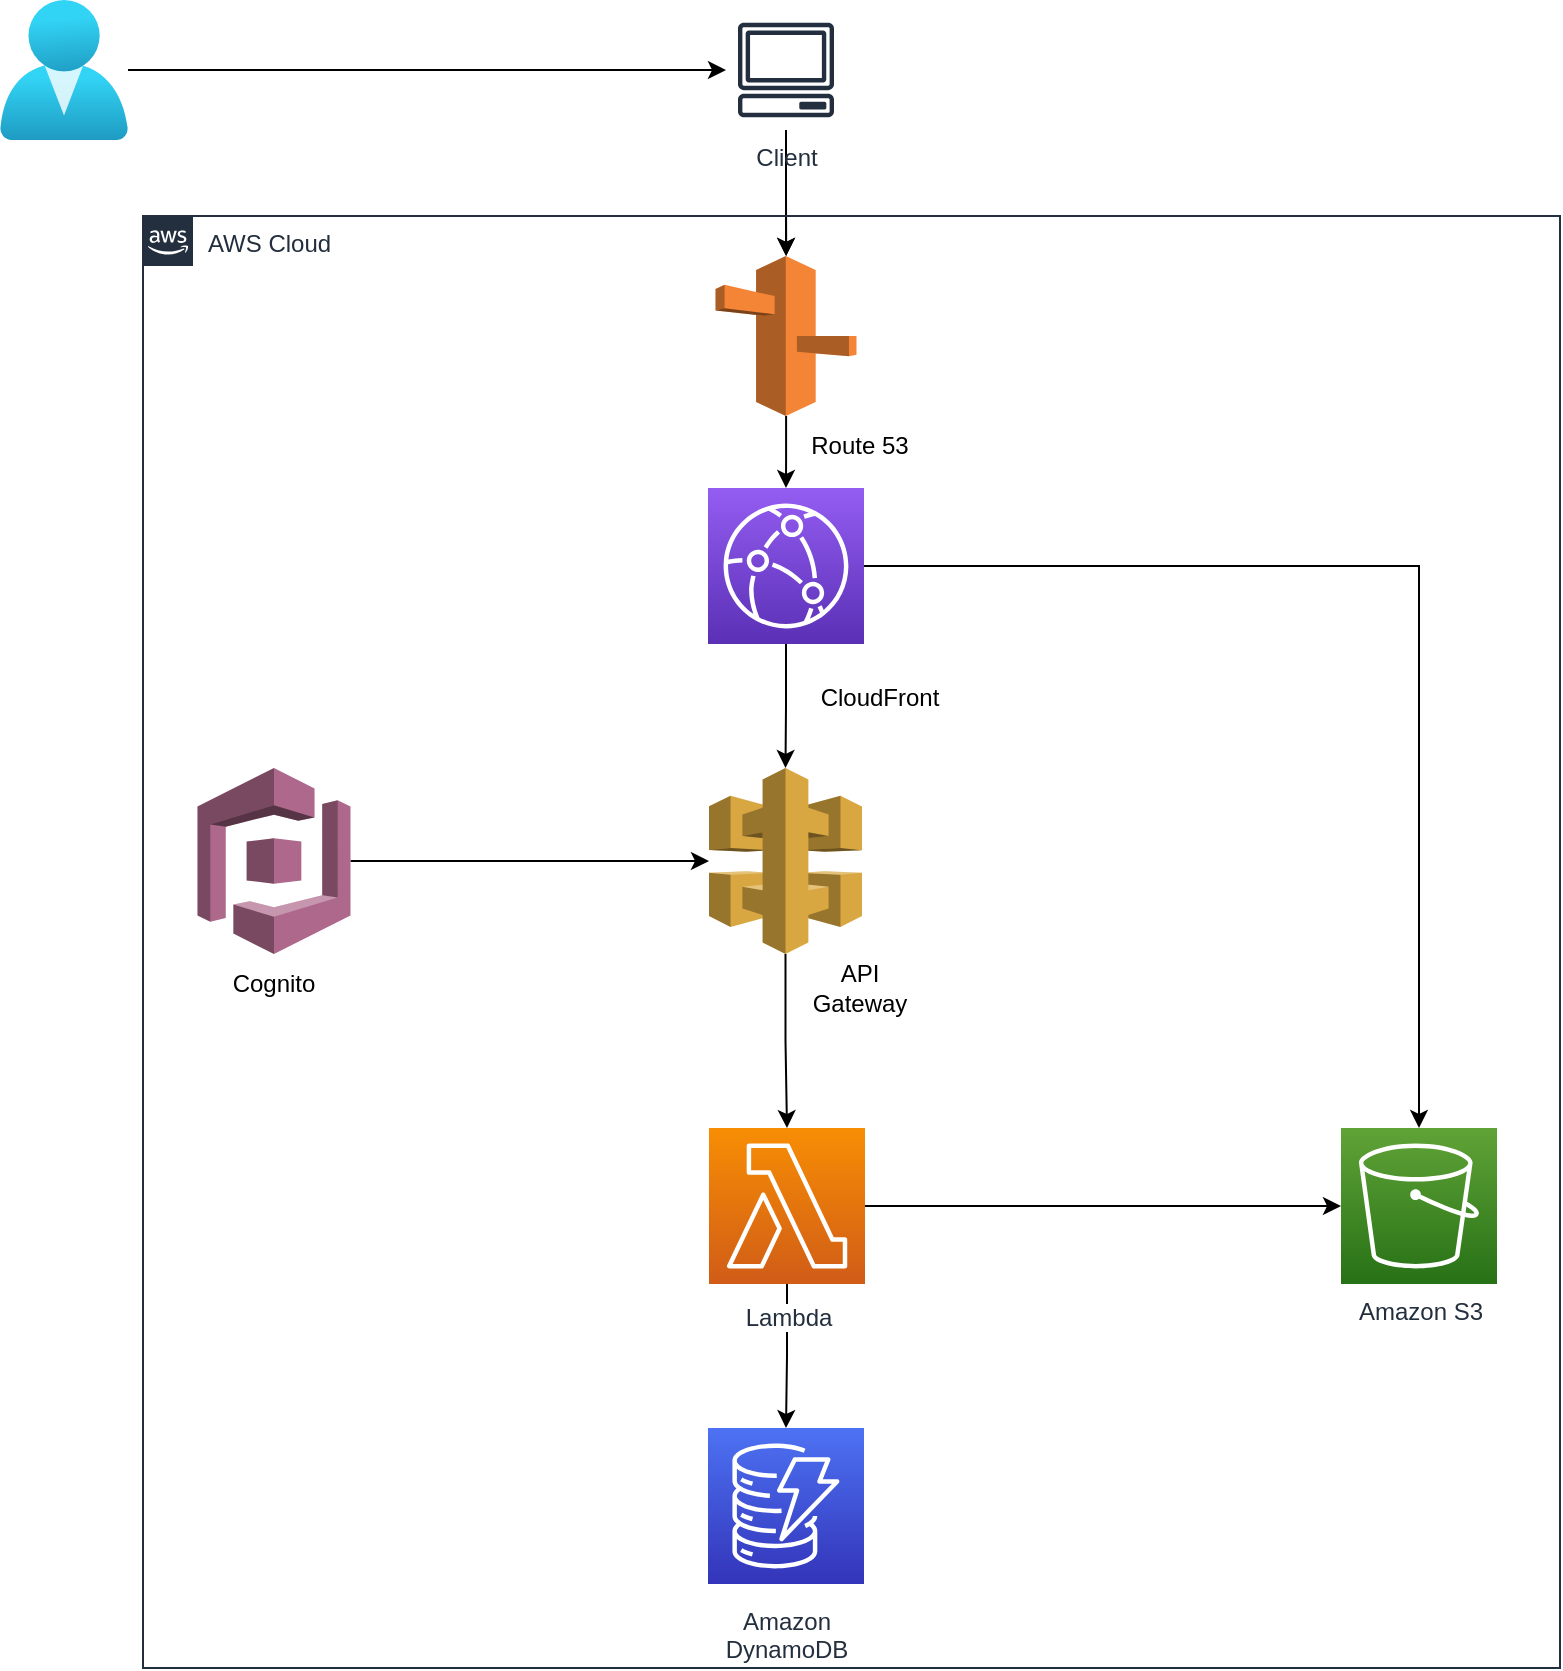 <mxfile version="18.1.3" type="device"><diagram id="LpzIf6L_OETZuKXt-qVQ" name="Page-1"><mxGraphModel dx="1422" dy="705" grid="1" gridSize="10" guides="1" tooltips="1" connect="1" arrows="1" fold="1" page="1" pageScale="1" pageWidth="1654" pageHeight="1169" math="0" shadow="0"><root><mxCell id="0"/><mxCell id="1" parent="0"/><mxCell id="IWG1yIaaiywOsvaxGyw2-16" style="edgeStyle=orthogonalEdgeStyle;rounded=0;orthogonalLoop=1;jettySize=auto;html=1;" edge="1" parent="1" source="IWG1yIaaiywOsvaxGyw2-1" target="IWG1yIaaiywOsvaxGyw2-2"><mxGeometry relative="1" as="geometry"/></mxCell><mxCell id="IWG1yIaaiywOsvaxGyw2-1" value="" style="aspect=fixed;html=1;points=[];align=center;image;fontSize=12;image=img/lib/azure2/identity/Users.svg;" parent="1" vertex="1"><mxGeometry x="50" y="76" width="64" height="70" as="geometry"/></mxCell><mxCell id="TKu-e_EhJjs0Rnki6z0d-13" style="edgeStyle=orthogonalEdgeStyle;rounded=0;orthogonalLoop=1;jettySize=auto;html=1;" edge="1" parent="1" source="IWG1yIaaiywOsvaxGyw2-2" target="TKu-e_EhJjs0Rnki6z0d-2"><mxGeometry relative="1" as="geometry"/></mxCell><mxCell id="TKu-e_EhJjs0Rnki6z0d-18" value="" style="edgeStyle=orthogonalEdgeStyle;rounded=0;orthogonalLoop=1;jettySize=auto;html=1;" edge="1" parent="1" source="IWG1yIaaiywOsvaxGyw2-2" target="TKu-e_EhJjs0Rnki6z0d-2"><mxGeometry relative="1" as="geometry"/></mxCell><mxCell id="IWG1yIaaiywOsvaxGyw2-2" value="Client" style="sketch=0;outlineConnect=0;fontColor=#232F3E;gradientColor=none;strokeColor=#232F3E;fillColor=#ffffff;dashed=0;verticalLabelPosition=bottom;verticalAlign=top;align=center;html=1;fontSize=12;fontStyle=0;aspect=fixed;shape=mxgraph.aws4.resourceIcon;resIcon=mxgraph.aws4.client;" parent="1" vertex="1"><mxGeometry x="413" y="81" width="60" height="60" as="geometry"/></mxCell><mxCell id="TKu-e_EhJjs0Rnki6z0d-16" style="edgeStyle=orthogonalEdgeStyle;rounded=0;orthogonalLoop=1;jettySize=auto;html=1;" edge="1" parent="1" source="TKu-e_EhJjs0Rnki6z0d-2" target="TKu-e_EhJjs0Rnki6z0d-3"><mxGeometry relative="1" as="geometry"/></mxCell><mxCell id="TKu-e_EhJjs0Rnki6z0d-2" value="" style="outlineConnect=0;dashed=0;verticalLabelPosition=bottom;verticalAlign=top;align=center;html=1;shape=mxgraph.aws3.route_53;fillColor=#F58536;gradientColor=none;" vertex="1" parent="1"><mxGeometry x="407.75" y="204" width="70.5" height="80" as="geometry"/></mxCell><mxCell id="TKu-e_EhJjs0Rnki6z0d-17" style="edgeStyle=orthogonalEdgeStyle;rounded=0;orthogonalLoop=1;jettySize=auto;html=1;" edge="1" parent="1" source="TKu-e_EhJjs0Rnki6z0d-3" target="TKu-e_EhJjs0Rnki6z0d-8"><mxGeometry relative="1" as="geometry"/></mxCell><mxCell id="TKu-e_EhJjs0Rnki6z0d-19" style="edgeStyle=orthogonalEdgeStyle;rounded=0;orthogonalLoop=1;jettySize=auto;html=1;entryX=0.5;entryY=0;entryDx=0;entryDy=0;entryPerimeter=0;" edge="1" parent="1" source="TKu-e_EhJjs0Rnki6z0d-3" target="TKu-e_EhJjs0Rnki6z0d-6"><mxGeometry relative="1" as="geometry"/></mxCell><mxCell id="TKu-e_EhJjs0Rnki6z0d-3" value="" style="sketch=0;points=[[0,0,0],[0.25,0,0],[0.5,0,0],[0.75,0,0],[1,0,0],[0,1,0],[0.25,1,0],[0.5,1,0],[0.75,1,0],[1,1,0],[0,0.25,0],[0,0.5,0],[0,0.75,0],[1,0.25,0],[1,0.5,0],[1,0.75,0]];outlineConnect=0;fontColor=#232F3E;gradientColor=#945DF2;gradientDirection=north;fillColor=#5A30B5;strokeColor=#ffffff;dashed=0;verticalLabelPosition=bottom;verticalAlign=top;align=center;html=1;fontSize=12;fontStyle=0;aspect=fixed;shape=mxgraph.aws4.resourceIcon;resIcon=mxgraph.aws4.cloudfront;" vertex="1" parent="1"><mxGeometry x="404" y="320" width="78" height="78" as="geometry"/></mxCell><mxCell id="TKu-e_EhJjs0Rnki6z0d-20" style="edgeStyle=orthogonalEdgeStyle;rounded=0;orthogonalLoop=1;jettySize=auto;html=1;" edge="1" parent="1" source="TKu-e_EhJjs0Rnki6z0d-4" target="TKu-e_EhJjs0Rnki6z0d-6"><mxGeometry relative="1" as="geometry"/></mxCell><mxCell id="TKu-e_EhJjs0Rnki6z0d-4" value="" style="outlineConnect=0;dashed=0;verticalLabelPosition=bottom;verticalAlign=top;align=center;html=1;shape=mxgraph.aws3.cognito;fillColor=#AD688B;gradientColor=none;" vertex="1" parent="1"><mxGeometry x="148.75" y="460" width="76.5" height="93" as="geometry"/></mxCell><mxCell id="TKu-e_EhJjs0Rnki6z0d-22" style="edgeStyle=orthogonalEdgeStyle;rounded=0;orthogonalLoop=1;jettySize=auto;html=1;" edge="1" parent="1" source="TKu-e_EhJjs0Rnki6z0d-5" target="TKu-e_EhJjs0Rnki6z0d-8"><mxGeometry relative="1" as="geometry"/></mxCell><mxCell id="TKu-e_EhJjs0Rnki6z0d-23" style="edgeStyle=orthogonalEdgeStyle;rounded=0;orthogonalLoop=1;jettySize=auto;html=1;" edge="1" parent="1" source="TKu-e_EhJjs0Rnki6z0d-5" target="TKu-e_EhJjs0Rnki6z0d-7"><mxGeometry relative="1" as="geometry"/></mxCell><mxCell id="TKu-e_EhJjs0Rnki6z0d-5" value="Lambda" style="outlineConnect=0;fontColor=#232F3E;gradientColor=#F78E04;gradientDirection=north;fillColor=#D05C17;strokeColor=#ffffff;dashed=0;verticalLabelPosition=bottom;verticalAlign=top;align=center;html=1;fontSize=12;fontStyle=0;aspect=fixed;shape=mxgraph.aws4.resourceIcon;resIcon=mxgraph.aws4.lambda;labelBackgroundColor=#ffffff;spacingTop=3;" vertex="1" parent="1"><mxGeometry x="404.5" y="640" width="78" height="78" as="geometry"/></mxCell><mxCell id="TKu-e_EhJjs0Rnki6z0d-21" style="edgeStyle=orthogonalEdgeStyle;rounded=0;orthogonalLoop=1;jettySize=auto;html=1;" edge="1" parent="1" source="TKu-e_EhJjs0Rnki6z0d-6" target="TKu-e_EhJjs0Rnki6z0d-5"><mxGeometry relative="1" as="geometry"/></mxCell><mxCell id="TKu-e_EhJjs0Rnki6z0d-6" value="" style="outlineConnect=0;dashed=0;verticalLabelPosition=bottom;verticalAlign=top;align=center;html=1;shape=mxgraph.aws3.api_gateway;fillColor=#D9A741;gradientColor=none;" vertex="1" parent="1"><mxGeometry x="404.5" y="460" width="76.5" height="93" as="geometry"/></mxCell><mxCell id="TKu-e_EhJjs0Rnki6z0d-7" value="Amazon&lt;br&gt;DynamoDB&lt;br&gt;" style="outlineConnect=0;fontColor=#232F3E;gradientColor=#4D72F3;gradientDirection=north;fillColor=#3334B9;strokeColor=#ffffff;dashed=0;verticalLabelPosition=bottom;verticalAlign=top;align=center;html=1;fontSize=12;fontStyle=0;aspect=fixed;shape=mxgraph.aws4.resourceIcon;resIcon=mxgraph.aws4.dynamodb;labelBackgroundColor=#ffffff;spacingTop=5;" vertex="1" parent="1"><mxGeometry x="404.0" y="790" width="78" height="78" as="geometry"/></mxCell><mxCell id="TKu-e_EhJjs0Rnki6z0d-8" value="Amazon S3" style="outlineConnect=0;fontColor=#232F3E;gradientColor=#60A337;gradientDirection=north;fillColor=#277116;strokeColor=#ffffff;dashed=0;verticalLabelPosition=bottom;verticalAlign=top;align=center;html=1;fontSize=12;fontStyle=0;aspect=fixed;shape=mxgraph.aws4.resourceIcon;resIcon=mxgraph.aws4.s3;labelBackgroundColor=#ffffff;" vertex="1" parent="1"><mxGeometry x="720.5" y="640" width="78" height="78" as="geometry"/></mxCell><mxCell id="TKu-e_EhJjs0Rnki6z0d-9" value="API Gateway" style="text;html=1;strokeColor=none;fillColor=none;align=center;verticalAlign=middle;whiteSpace=wrap;rounded=0;" vertex="1" parent="1"><mxGeometry x="450" y="555" width="60" height="30" as="geometry"/></mxCell><mxCell id="TKu-e_EhJjs0Rnki6z0d-10" value="Cognito" style="text;html=1;strokeColor=none;fillColor=none;align=center;verticalAlign=middle;whiteSpace=wrap;rounded=0;" vertex="1" parent="1"><mxGeometry x="156.5" y="553" width="60" height="30" as="geometry"/></mxCell><mxCell id="TKu-e_EhJjs0Rnki6z0d-11" value="Route 53" style="text;html=1;strokeColor=none;fillColor=none;align=center;verticalAlign=middle;whiteSpace=wrap;rounded=0;" vertex="1" parent="1"><mxGeometry x="450" y="284" width="60" height="30" as="geometry"/></mxCell><mxCell id="TKu-e_EhJjs0Rnki6z0d-12" value="CloudFront" style="text;html=1;strokeColor=none;fillColor=none;align=center;verticalAlign=middle;whiteSpace=wrap;rounded=0;" vertex="1" parent="1"><mxGeometry x="460" y="410" width="60" height="30" as="geometry"/></mxCell><mxCell id="TKu-e_EhJjs0Rnki6z0d-26" value="AWS Cloud" style="points=[[0,0],[0.25,0],[0.5,0],[0.75,0],[1,0],[1,0.25],[1,0.5],[1,0.75],[1,1],[0.75,1],[0.5,1],[0.25,1],[0,1],[0,0.75],[0,0.5],[0,0.25]];outlineConnect=0;gradientColor=none;html=1;whiteSpace=wrap;fontSize=12;fontStyle=0;container=1;pointerEvents=0;collapsible=0;recursiveResize=0;shape=mxgraph.aws4.group;grIcon=mxgraph.aws4.group_aws_cloud_alt;strokeColor=#232F3E;fillColor=none;verticalAlign=top;align=left;spacingLeft=30;fontColor=#232F3E;dashed=0;" vertex="1" parent="1"><mxGeometry x="121.5" y="184" width="708.5" height="726" as="geometry"/></mxCell></root></mxGraphModel></diagram></mxfile>